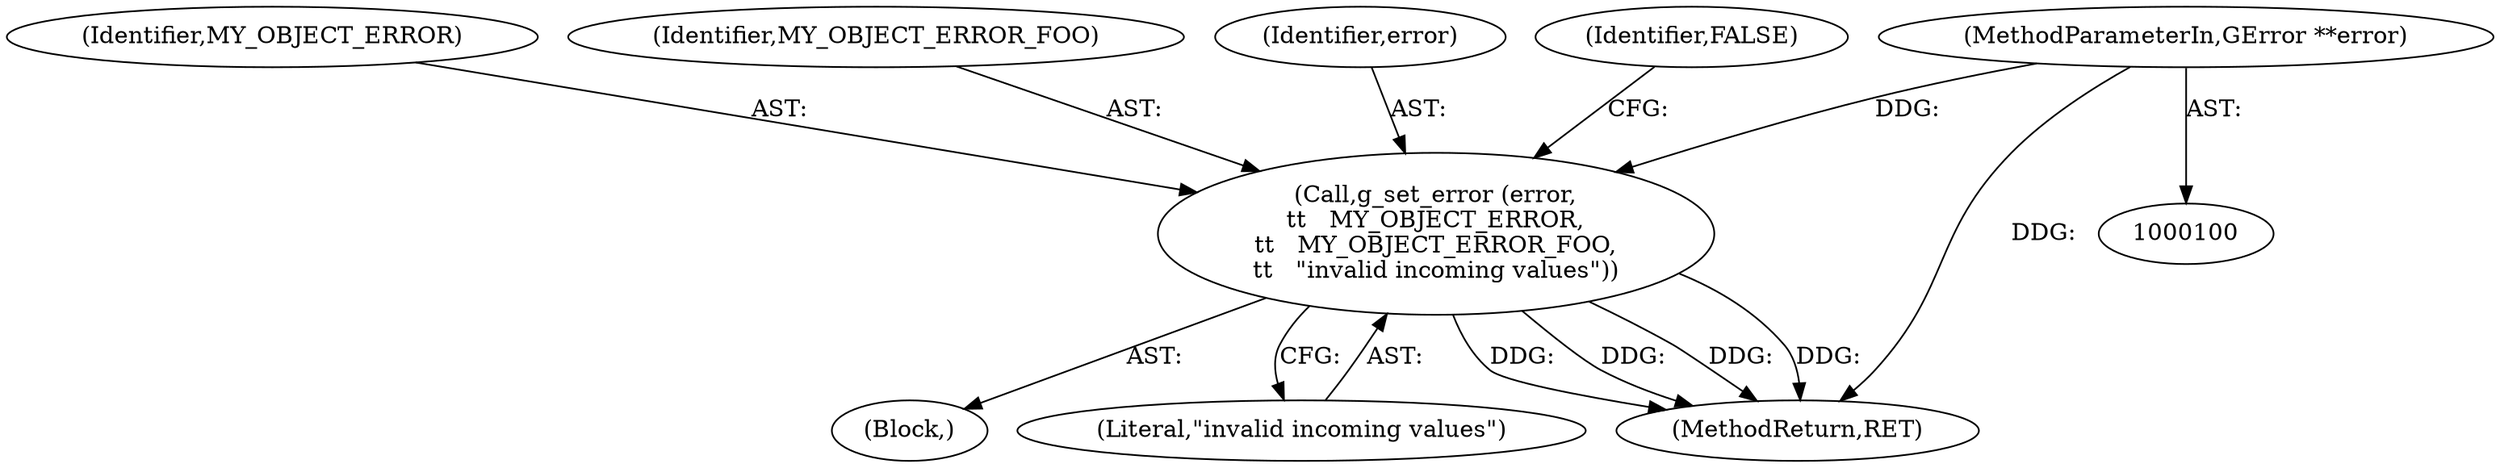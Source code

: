 digraph "1_dbus_9a6bce9b615abca6068348c1606ba8eaf13d9ae0_36@pointer" {
"1000134" [label="(Call,g_set_error (error,\n\t\t   MY_OBJECT_ERROR,\n\t\t   MY_OBJECT_ERROR_FOO,\n\t\t   \"invalid incoming values\"))"];
"1000104" [label="(MethodParameterIn,GError **error)"];
"1000136" [label="(Identifier,MY_OBJECT_ERROR)"];
"1000133" [label="(Block,)"];
"1000137" [label="(Identifier,MY_OBJECT_ERROR_FOO)"];
"1000134" [label="(Call,g_set_error (error,\n\t\t   MY_OBJECT_ERROR,\n\t\t   MY_OBJECT_ERROR_FOO,\n\t\t   \"invalid incoming values\"))"];
"1000104" [label="(MethodParameterIn,GError **error)"];
"1000138" [label="(Literal,\"invalid incoming values\")"];
"1000135" [label="(Identifier,error)"];
"1000206" [label="(MethodReturn,RET)"];
"1000140" [label="(Identifier,FALSE)"];
"1000134" -> "1000133"  [label="AST: "];
"1000134" -> "1000138"  [label="CFG: "];
"1000135" -> "1000134"  [label="AST: "];
"1000136" -> "1000134"  [label="AST: "];
"1000137" -> "1000134"  [label="AST: "];
"1000138" -> "1000134"  [label="AST: "];
"1000140" -> "1000134"  [label="CFG: "];
"1000134" -> "1000206"  [label="DDG: "];
"1000134" -> "1000206"  [label="DDG: "];
"1000134" -> "1000206"  [label="DDG: "];
"1000134" -> "1000206"  [label="DDG: "];
"1000104" -> "1000134"  [label="DDG: "];
"1000104" -> "1000100"  [label="AST: "];
"1000104" -> "1000206"  [label="DDG: "];
}

